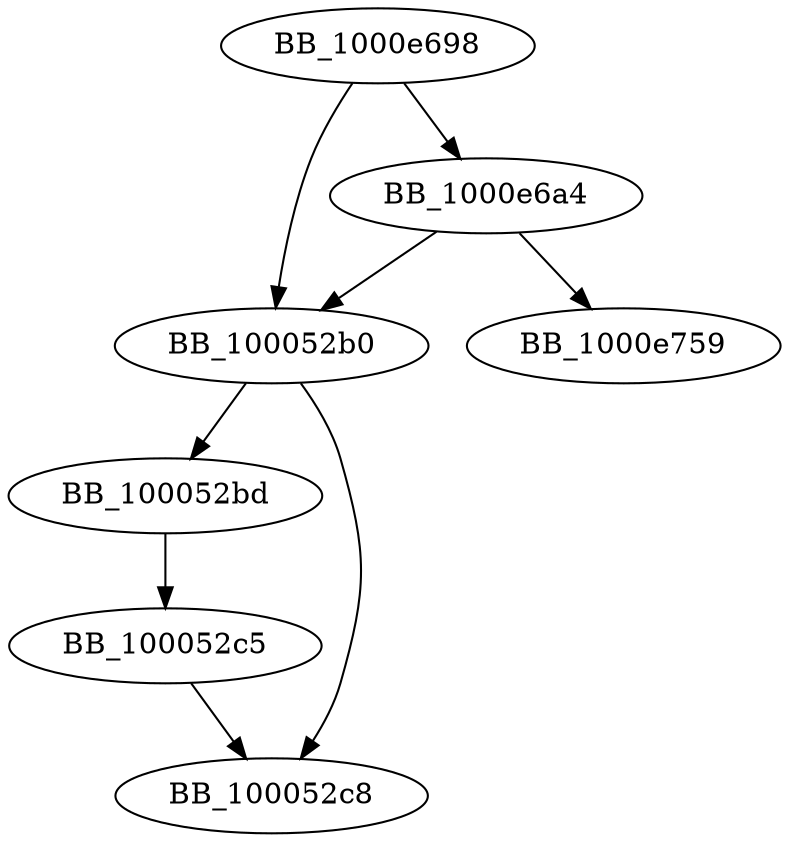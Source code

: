 DiGraph sub_1000E698{
BB_100052b0->BB_100052bd
BB_100052b0->BB_100052c8
BB_100052bd->BB_100052c5
BB_100052c5->BB_100052c8
BB_1000e698->BB_100052b0
BB_1000e698->BB_1000e6a4
BB_1000e6a4->BB_100052b0
BB_1000e6a4->BB_1000e759
}
